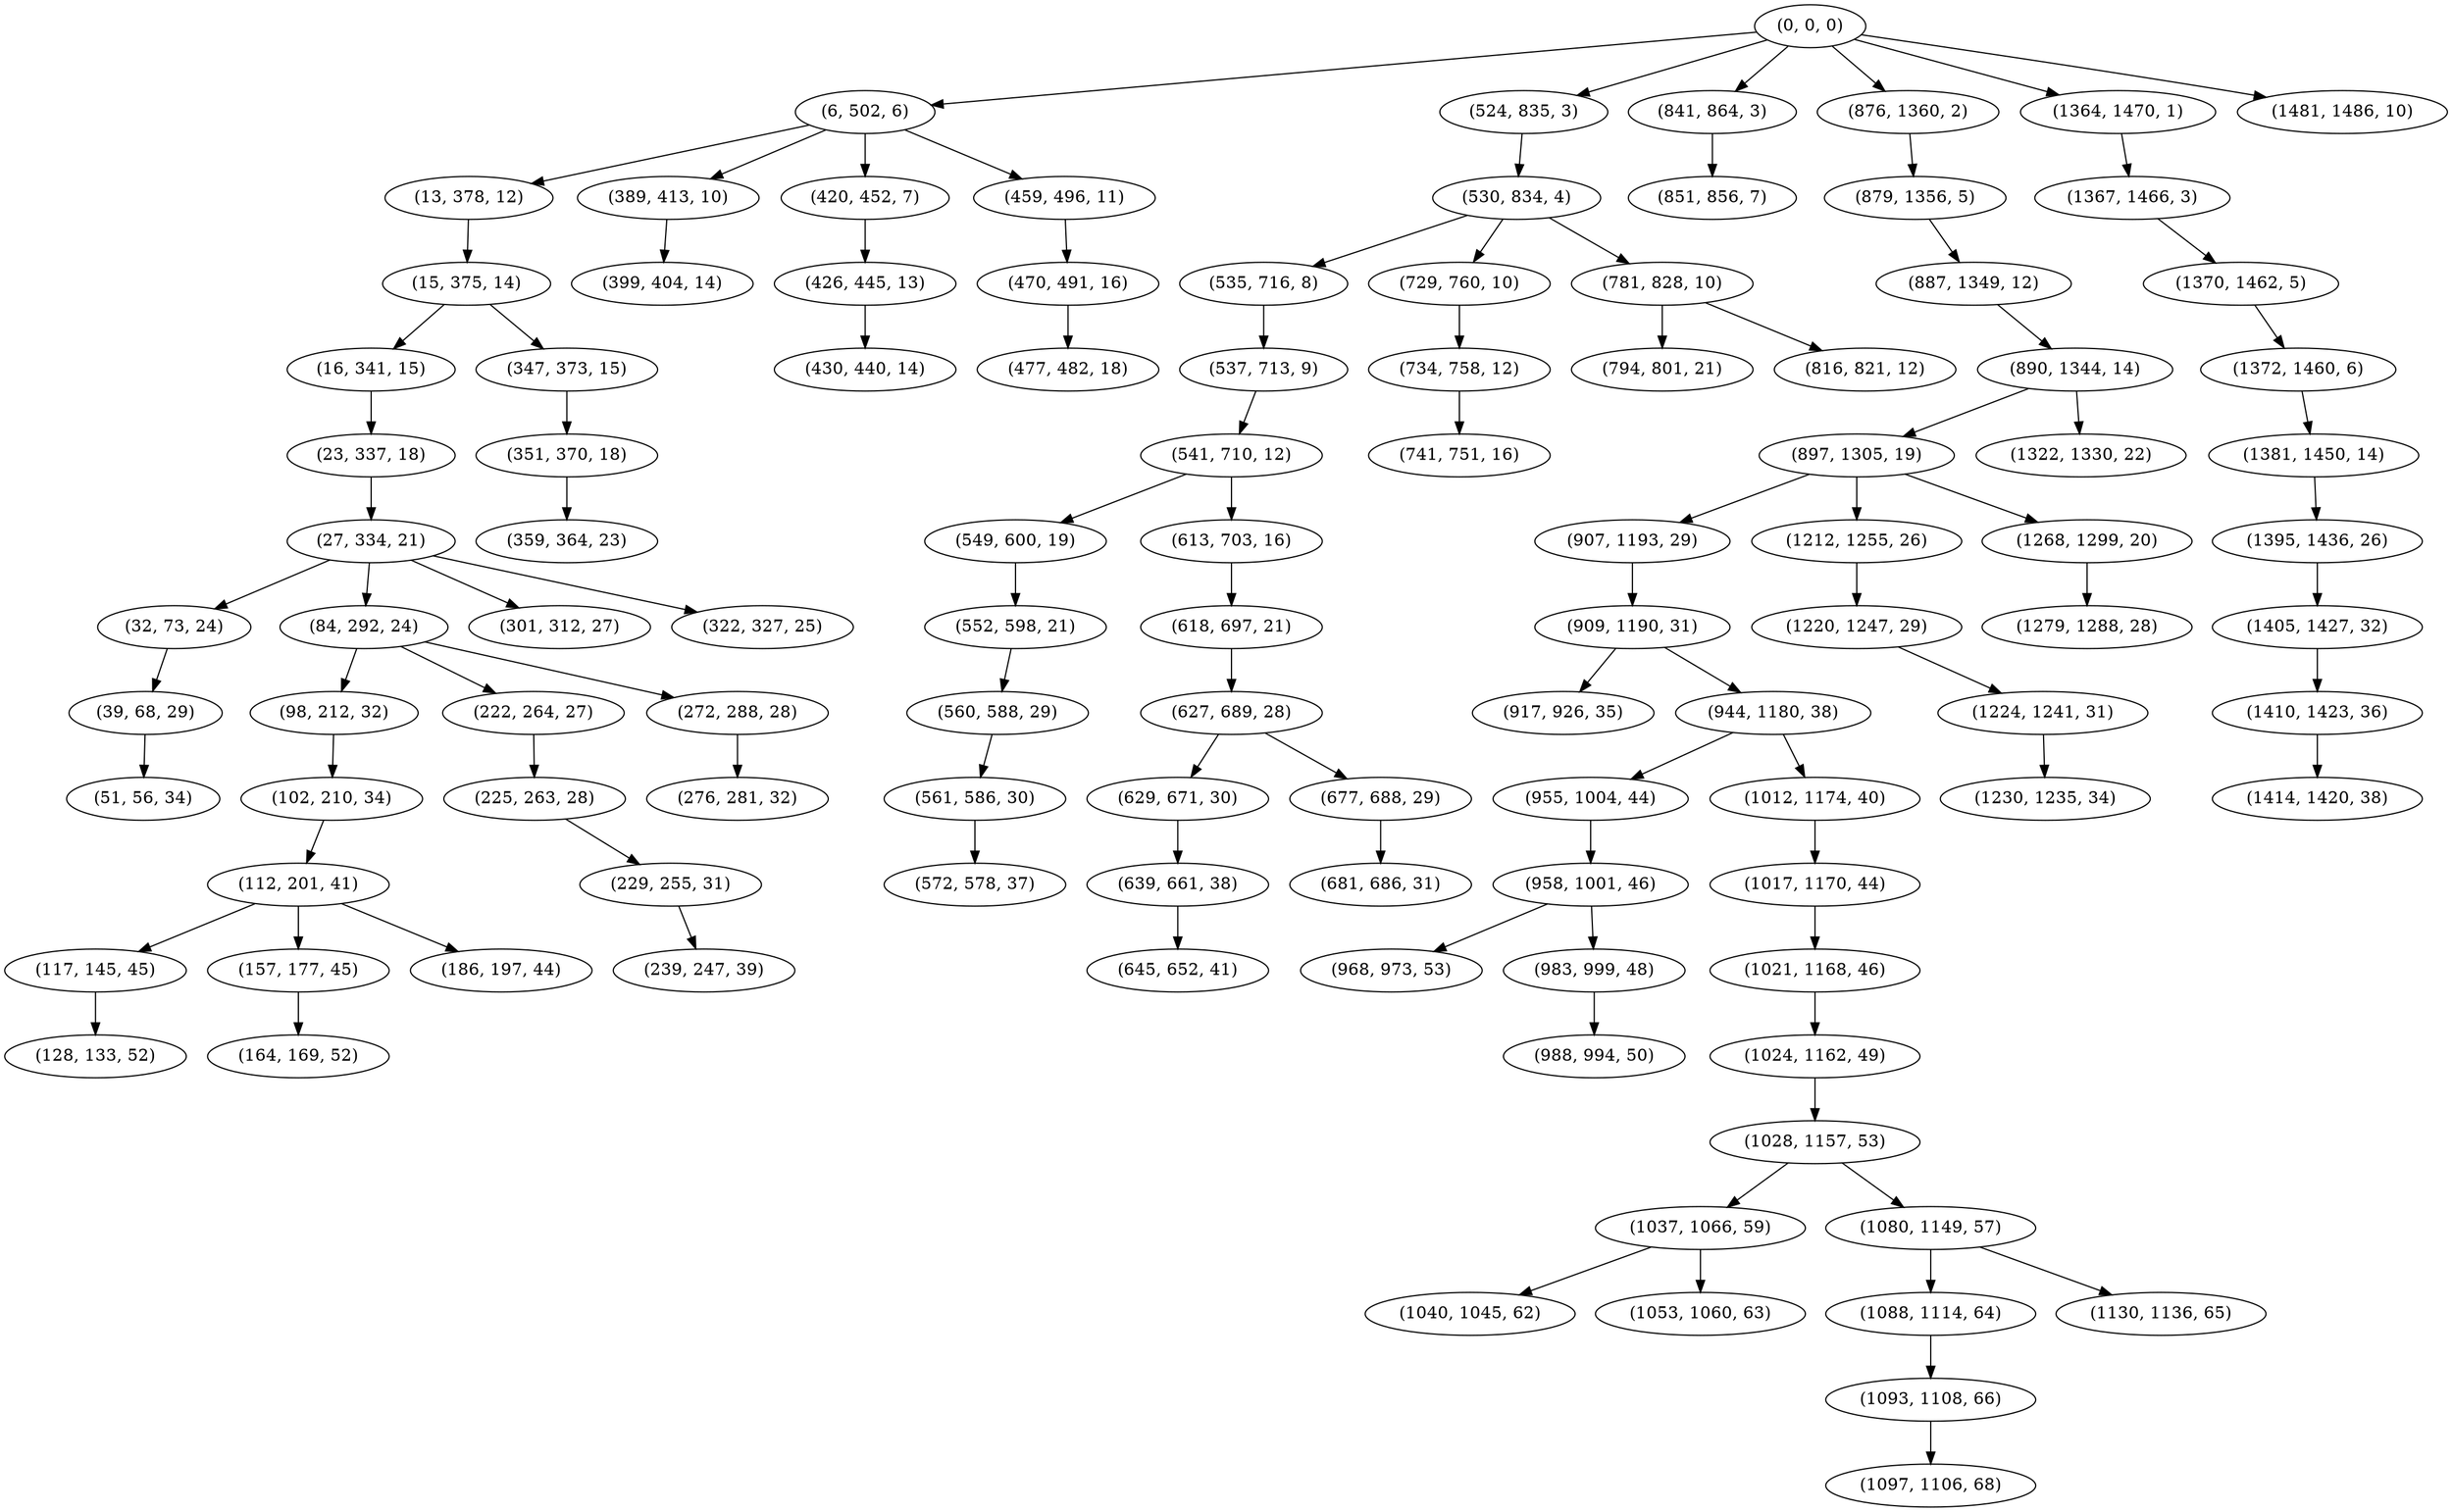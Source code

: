 digraph tree {
    "(0, 0, 0)";
    "(6, 502, 6)";
    "(13, 378, 12)";
    "(15, 375, 14)";
    "(16, 341, 15)";
    "(23, 337, 18)";
    "(27, 334, 21)";
    "(32, 73, 24)";
    "(39, 68, 29)";
    "(51, 56, 34)";
    "(84, 292, 24)";
    "(98, 212, 32)";
    "(102, 210, 34)";
    "(112, 201, 41)";
    "(117, 145, 45)";
    "(128, 133, 52)";
    "(157, 177, 45)";
    "(164, 169, 52)";
    "(186, 197, 44)";
    "(222, 264, 27)";
    "(225, 263, 28)";
    "(229, 255, 31)";
    "(239, 247, 39)";
    "(272, 288, 28)";
    "(276, 281, 32)";
    "(301, 312, 27)";
    "(322, 327, 25)";
    "(347, 373, 15)";
    "(351, 370, 18)";
    "(359, 364, 23)";
    "(389, 413, 10)";
    "(399, 404, 14)";
    "(420, 452, 7)";
    "(426, 445, 13)";
    "(430, 440, 14)";
    "(459, 496, 11)";
    "(470, 491, 16)";
    "(477, 482, 18)";
    "(524, 835, 3)";
    "(530, 834, 4)";
    "(535, 716, 8)";
    "(537, 713, 9)";
    "(541, 710, 12)";
    "(549, 600, 19)";
    "(552, 598, 21)";
    "(560, 588, 29)";
    "(561, 586, 30)";
    "(572, 578, 37)";
    "(613, 703, 16)";
    "(618, 697, 21)";
    "(627, 689, 28)";
    "(629, 671, 30)";
    "(639, 661, 38)";
    "(645, 652, 41)";
    "(677, 688, 29)";
    "(681, 686, 31)";
    "(729, 760, 10)";
    "(734, 758, 12)";
    "(741, 751, 16)";
    "(781, 828, 10)";
    "(794, 801, 21)";
    "(816, 821, 12)";
    "(841, 864, 3)";
    "(851, 856, 7)";
    "(876, 1360, 2)";
    "(879, 1356, 5)";
    "(887, 1349, 12)";
    "(890, 1344, 14)";
    "(897, 1305, 19)";
    "(907, 1193, 29)";
    "(909, 1190, 31)";
    "(917, 926, 35)";
    "(944, 1180, 38)";
    "(955, 1004, 44)";
    "(958, 1001, 46)";
    "(968, 973, 53)";
    "(983, 999, 48)";
    "(988, 994, 50)";
    "(1012, 1174, 40)";
    "(1017, 1170, 44)";
    "(1021, 1168, 46)";
    "(1024, 1162, 49)";
    "(1028, 1157, 53)";
    "(1037, 1066, 59)";
    "(1040, 1045, 62)";
    "(1053, 1060, 63)";
    "(1080, 1149, 57)";
    "(1088, 1114, 64)";
    "(1093, 1108, 66)";
    "(1097, 1106, 68)";
    "(1130, 1136, 65)";
    "(1212, 1255, 26)";
    "(1220, 1247, 29)";
    "(1224, 1241, 31)";
    "(1230, 1235, 34)";
    "(1268, 1299, 20)";
    "(1279, 1288, 28)";
    "(1322, 1330, 22)";
    "(1364, 1470, 1)";
    "(1367, 1466, 3)";
    "(1370, 1462, 5)";
    "(1372, 1460, 6)";
    "(1381, 1450, 14)";
    "(1395, 1436, 26)";
    "(1405, 1427, 32)";
    "(1410, 1423, 36)";
    "(1414, 1420, 38)";
    "(1481, 1486, 10)";
    "(0, 0, 0)" -> "(6, 502, 6)";
    "(0, 0, 0)" -> "(524, 835, 3)";
    "(0, 0, 0)" -> "(841, 864, 3)";
    "(0, 0, 0)" -> "(876, 1360, 2)";
    "(0, 0, 0)" -> "(1364, 1470, 1)";
    "(0, 0, 0)" -> "(1481, 1486, 10)";
    "(6, 502, 6)" -> "(13, 378, 12)";
    "(6, 502, 6)" -> "(389, 413, 10)";
    "(6, 502, 6)" -> "(420, 452, 7)";
    "(6, 502, 6)" -> "(459, 496, 11)";
    "(13, 378, 12)" -> "(15, 375, 14)";
    "(15, 375, 14)" -> "(16, 341, 15)";
    "(15, 375, 14)" -> "(347, 373, 15)";
    "(16, 341, 15)" -> "(23, 337, 18)";
    "(23, 337, 18)" -> "(27, 334, 21)";
    "(27, 334, 21)" -> "(32, 73, 24)";
    "(27, 334, 21)" -> "(84, 292, 24)";
    "(27, 334, 21)" -> "(301, 312, 27)";
    "(27, 334, 21)" -> "(322, 327, 25)";
    "(32, 73, 24)" -> "(39, 68, 29)";
    "(39, 68, 29)" -> "(51, 56, 34)";
    "(84, 292, 24)" -> "(98, 212, 32)";
    "(84, 292, 24)" -> "(222, 264, 27)";
    "(84, 292, 24)" -> "(272, 288, 28)";
    "(98, 212, 32)" -> "(102, 210, 34)";
    "(102, 210, 34)" -> "(112, 201, 41)";
    "(112, 201, 41)" -> "(117, 145, 45)";
    "(112, 201, 41)" -> "(157, 177, 45)";
    "(112, 201, 41)" -> "(186, 197, 44)";
    "(117, 145, 45)" -> "(128, 133, 52)";
    "(157, 177, 45)" -> "(164, 169, 52)";
    "(222, 264, 27)" -> "(225, 263, 28)";
    "(225, 263, 28)" -> "(229, 255, 31)";
    "(229, 255, 31)" -> "(239, 247, 39)";
    "(272, 288, 28)" -> "(276, 281, 32)";
    "(347, 373, 15)" -> "(351, 370, 18)";
    "(351, 370, 18)" -> "(359, 364, 23)";
    "(389, 413, 10)" -> "(399, 404, 14)";
    "(420, 452, 7)" -> "(426, 445, 13)";
    "(426, 445, 13)" -> "(430, 440, 14)";
    "(459, 496, 11)" -> "(470, 491, 16)";
    "(470, 491, 16)" -> "(477, 482, 18)";
    "(524, 835, 3)" -> "(530, 834, 4)";
    "(530, 834, 4)" -> "(535, 716, 8)";
    "(530, 834, 4)" -> "(729, 760, 10)";
    "(530, 834, 4)" -> "(781, 828, 10)";
    "(535, 716, 8)" -> "(537, 713, 9)";
    "(537, 713, 9)" -> "(541, 710, 12)";
    "(541, 710, 12)" -> "(549, 600, 19)";
    "(541, 710, 12)" -> "(613, 703, 16)";
    "(549, 600, 19)" -> "(552, 598, 21)";
    "(552, 598, 21)" -> "(560, 588, 29)";
    "(560, 588, 29)" -> "(561, 586, 30)";
    "(561, 586, 30)" -> "(572, 578, 37)";
    "(613, 703, 16)" -> "(618, 697, 21)";
    "(618, 697, 21)" -> "(627, 689, 28)";
    "(627, 689, 28)" -> "(629, 671, 30)";
    "(627, 689, 28)" -> "(677, 688, 29)";
    "(629, 671, 30)" -> "(639, 661, 38)";
    "(639, 661, 38)" -> "(645, 652, 41)";
    "(677, 688, 29)" -> "(681, 686, 31)";
    "(729, 760, 10)" -> "(734, 758, 12)";
    "(734, 758, 12)" -> "(741, 751, 16)";
    "(781, 828, 10)" -> "(794, 801, 21)";
    "(781, 828, 10)" -> "(816, 821, 12)";
    "(841, 864, 3)" -> "(851, 856, 7)";
    "(876, 1360, 2)" -> "(879, 1356, 5)";
    "(879, 1356, 5)" -> "(887, 1349, 12)";
    "(887, 1349, 12)" -> "(890, 1344, 14)";
    "(890, 1344, 14)" -> "(897, 1305, 19)";
    "(890, 1344, 14)" -> "(1322, 1330, 22)";
    "(897, 1305, 19)" -> "(907, 1193, 29)";
    "(897, 1305, 19)" -> "(1212, 1255, 26)";
    "(897, 1305, 19)" -> "(1268, 1299, 20)";
    "(907, 1193, 29)" -> "(909, 1190, 31)";
    "(909, 1190, 31)" -> "(917, 926, 35)";
    "(909, 1190, 31)" -> "(944, 1180, 38)";
    "(944, 1180, 38)" -> "(955, 1004, 44)";
    "(944, 1180, 38)" -> "(1012, 1174, 40)";
    "(955, 1004, 44)" -> "(958, 1001, 46)";
    "(958, 1001, 46)" -> "(968, 973, 53)";
    "(958, 1001, 46)" -> "(983, 999, 48)";
    "(983, 999, 48)" -> "(988, 994, 50)";
    "(1012, 1174, 40)" -> "(1017, 1170, 44)";
    "(1017, 1170, 44)" -> "(1021, 1168, 46)";
    "(1021, 1168, 46)" -> "(1024, 1162, 49)";
    "(1024, 1162, 49)" -> "(1028, 1157, 53)";
    "(1028, 1157, 53)" -> "(1037, 1066, 59)";
    "(1028, 1157, 53)" -> "(1080, 1149, 57)";
    "(1037, 1066, 59)" -> "(1040, 1045, 62)";
    "(1037, 1066, 59)" -> "(1053, 1060, 63)";
    "(1080, 1149, 57)" -> "(1088, 1114, 64)";
    "(1080, 1149, 57)" -> "(1130, 1136, 65)";
    "(1088, 1114, 64)" -> "(1093, 1108, 66)";
    "(1093, 1108, 66)" -> "(1097, 1106, 68)";
    "(1212, 1255, 26)" -> "(1220, 1247, 29)";
    "(1220, 1247, 29)" -> "(1224, 1241, 31)";
    "(1224, 1241, 31)" -> "(1230, 1235, 34)";
    "(1268, 1299, 20)" -> "(1279, 1288, 28)";
    "(1364, 1470, 1)" -> "(1367, 1466, 3)";
    "(1367, 1466, 3)" -> "(1370, 1462, 5)";
    "(1370, 1462, 5)" -> "(1372, 1460, 6)";
    "(1372, 1460, 6)" -> "(1381, 1450, 14)";
    "(1381, 1450, 14)" -> "(1395, 1436, 26)";
    "(1395, 1436, 26)" -> "(1405, 1427, 32)";
    "(1405, 1427, 32)" -> "(1410, 1423, 36)";
    "(1410, 1423, 36)" -> "(1414, 1420, 38)";
}
